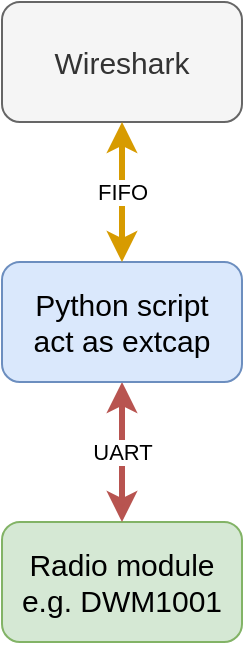 <mxfile version="13.9.9" type="device"><diagram id="jq76wJKtu80k6TQcI_BB" name="Page-1"><mxGraphModel dx="760" dy="400" grid="1" gridSize="10" guides="1" tooltips="1" connect="1" arrows="1" fold="1" page="1" pageScale="1" pageWidth="850" pageHeight="1100" math="0" shadow="0"><root><mxCell id="0"/><mxCell id="1" parent="0"/><mxCell id="ScWpp--UdY0LIaMVVTXx-1" value="&lt;font style=&quot;font-size: 15px&quot;&gt;Radio module&lt;br&gt;e.g. DWM1001&lt;/font&gt;" style="rounded=1;whiteSpace=wrap;html=1;fillColor=#d5e8d4;strokeColor=#82b366;" parent="1" vertex="1"><mxGeometry x="360" y="280" width="120" height="60" as="geometry"/></mxCell><mxCell id="ScWpp--UdY0LIaMVVTXx-2" value="UART" style="endArrow=classic;startArrow=classic;html=1;exitX=0.5;exitY=1;exitDx=0;exitDy=0;fillColor=#f8cecc;strokeColor=#b85450;strokeWidth=3;" parent="1" source="ScWpp--UdY0LIaMVVTXx-3" target="ScWpp--UdY0LIaMVVTXx-1" edge="1"><mxGeometry width="50" height="50" relative="1" as="geometry"><mxPoint x="423" y="200" as="sourcePoint"/><mxPoint x="450" y="270" as="targetPoint"/></mxGeometry></mxCell><mxCell id="ScWpp--UdY0LIaMVVTXx-3" value="&lt;font style=&quot;font-size: 15px&quot;&gt;Python script&lt;br&gt;act as extcap&lt;/font&gt;" style="rounded=1;whiteSpace=wrap;html=1;fillColor=#dae8fc;strokeColor=#6c8ebf;" parent="1" vertex="1"><mxGeometry x="360" y="150" width="120" height="60" as="geometry"/></mxCell><mxCell id="ScWpp--UdY0LIaMVVTXx-4" value="&lt;font style=&quot;font-size: 15px&quot;&gt;Wireshark&lt;/font&gt;" style="rounded=1;whiteSpace=wrap;html=1;fillColor=#f5f5f5;strokeColor=#666666;fontColor=#333333;" parent="1" vertex="1"><mxGeometry x="360" y="20" width="120" height="60" as="geometry"/></mxCell><mxCell id="ScWpp--UdY0LIaMVVTXx-6" value="FIFO" style="endArrow=classic;startArrow=classic;html=1;entryX=0.5;entryY=1;entryDx=0;entryDy=0;exitX=0.5;exitY=0;exitDx=0;exitDy=0;fillColor=#ffe6cc;strokeColor=#d79b00;strokeWidth=3;" parent="1" source="ScWpp--UdY0LIaMVVTXx-3" target="ScWpp--UdY0LIaMVVTXx-4" edge="1"><mxGeometry width="50" height="50" relative="1" as="geometry"><mxPoint x="450" y="210" as="sourcePoint"/><mxPoint x="500" y="160" as="targetPoint"/></mxGeometry></mxCell></root></mxGraphModel></diagram></mxfile>